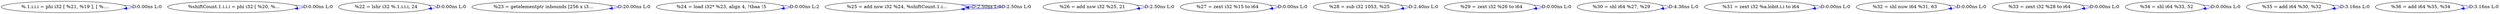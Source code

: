 digraph {
Node0x3cc1cc0[label="  %.1.i.i.i = phi i32 [ %21, %19 ], [ %...."];
Node0x3cc1cc0 -> Node0x3cc1cc0[label="D:0.00ns L:0",color=blue];
Node0x3cc1da0[label="  %shiftCount.1.i.i.i = phi i32 [ %20, %..."];
Node0x3cc1da0 -> Node0x3cc1da0[label="D:0.00ns L:0",color=blue];
Node0x3cc1e80[label="  %22 = lshr i32 %.1.i.i.i, 24"];
Node0x3cc1e80 -> Node0x3cc1e80[label="D:0.00ns L:0",color=blue];
Node0x3c8d260[label="  %23 = getelementptr inbounds [256 x i3..."];
Node0x3c8d260 -> Node0x3c8d260[label="D:20.00ns L:0",color=blue];
Node0x3c8d340[label="  %24 = load i32* %23, align 4, !tbaa !5"];
Node0x3c8d340 -> Node0x3c8d340[label="D:0.00ns L:2",color=blue];
Node0x3c8d420[label="  %25 = add nsw i32 %24, %shiftCount.1.i..."];
Node0x3c8d420 -> Node0x3c8d420[label="D:2.50ns L:0",color=blue];
Node0x3c8d420 -> Node0x3c8d420[label="D:2.50ns L:0",color=blue];
Node0x3c8d500[label="  %26 = add nsw i32 %25, 21"];
Node0x3c8d500 -> Node0x3c8d500[label="D:2.50ns L:0",color=blue];
Node0x3c8d5e0[label="  %27 = zext i32 %15 to i64"];
Node0x3c8d5e0 -> Node0x3c8d5e0[label="D:0.00ns L:0",color=blue];
Node0x3c8d6c0[label="  %28 = sub i32 1053, %25"];
Node0x3c8d6c0 -> Node0x3c8d6c0[label="D:2.40ns L:0",color=blue];
Node0x3c8d7a0[label="  %29 = zext i32 %26 to i64"];
Node0x3c8d7a0 -> Node0x3c8d7a0[label="D:0.00ns L:0",color=blue];
Node0x3c8d880[label="  %30 = shl i64 %27, %29"];
Node0x3c8d880 -> Node0x3c8d880[label="D:4.36ns L:0",color=blue];
Node0x3c8d960[label="  %31 = zext i32 %a.lobit.i.i to i64"];
Node0x3c8d960 -> Node0x3c8d960[label="D:0.00ns L:0",color=blue];
Node0x3c8da40[label="  %32 = shl nuw i64 %31, 63"];
Node0x3c8da40 -> Node0x3c8da40[label="D:0.00ns L:0",color=blue];
Node0x3c8db20[label="  %33 = zext i32 %28 to i64"];
Node0x3c8db20 -> Node0x3c8db20[label="D:0.00ns L:0",color=blue];
Node0x3c8dc00[label="  %34 = shl i64 %33, 52"];
Node0x3c8dc00 -> Node0x3c8dc00[label="D:0.00ns L:0",color=blue];
Node0x3c8dce0[label="  %35 = add i64 %30, %32"];
Node0x3c8dce0 -> Node0x3c8dce0[label="D:3.16ns L:0",color=blue];
Node0x3cf2400[label="  %36 = add i64 %35, %34"];
Node0x3cf2400 -> Node0x3cf2400[label="D:3.16ns L:0",color=blue];
}
